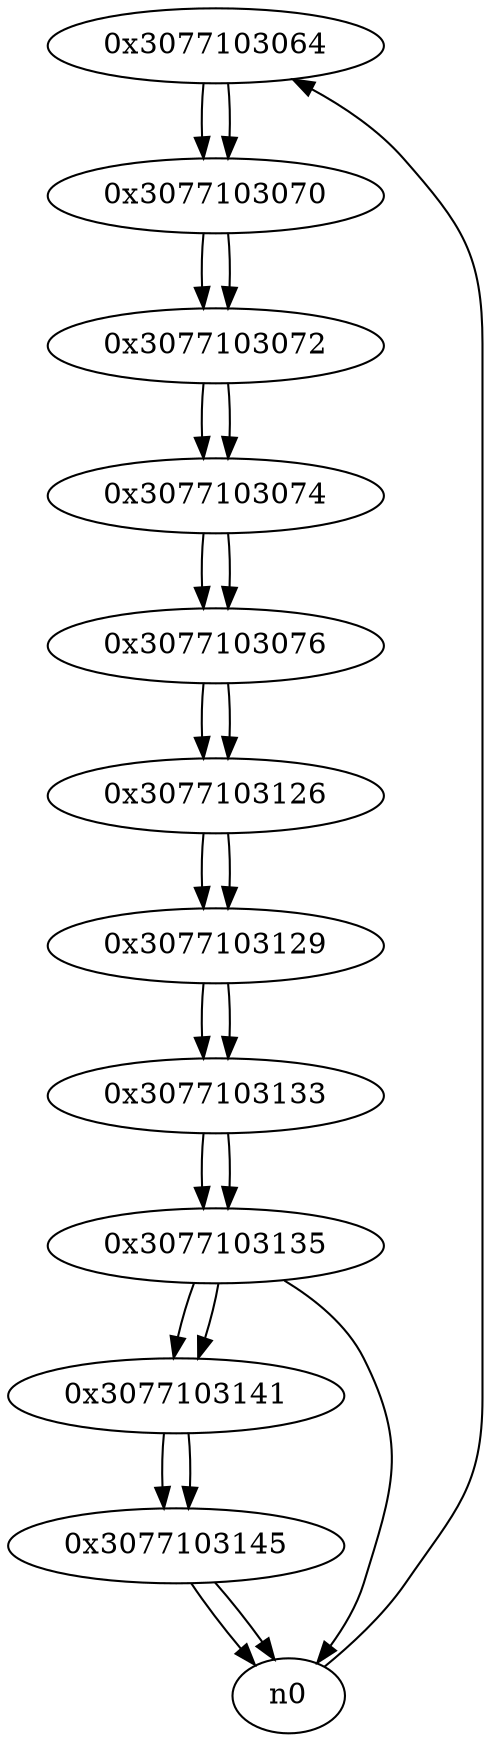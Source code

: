 digraph G{
/* nodes */
  n1 [label="0x3077103064"]
  n2 [label="0x3077103070"]
  n3 [label="0x3077103072"]
  n4 [label="0x3077103074"]
  n5 [label="0x3077103076"]
  n6 [label="0x3077103126"]
  n7 [label="0x3077103129"]
  n8 [label="0x3077103133"]
  n9 [label="0x3077103135"]
  n10 [label="0x3077103141"]
  n11 [label="0x3077103145"]
/* edges */
n1 -> n2;
n0 -> n1;
n2 -> n3;
n1 -> n2;
n3 -> n4;
n2 -> n3;
n4 -> n5;
n3 -> n4;
n5 -> n6;
n4 -> n5;
n6 -> n7;
n5 -> n6;
n7 -> n8;
n6 -> n7;
n8 -> n9;
n7 -> n8;
n9 -> n0;
n9 -> n10;
n8 -> n9;
n10 -> n11;
n9 -> n10;
n11 -> n0;
n11 -> n0;
n10 -> n11;
}
